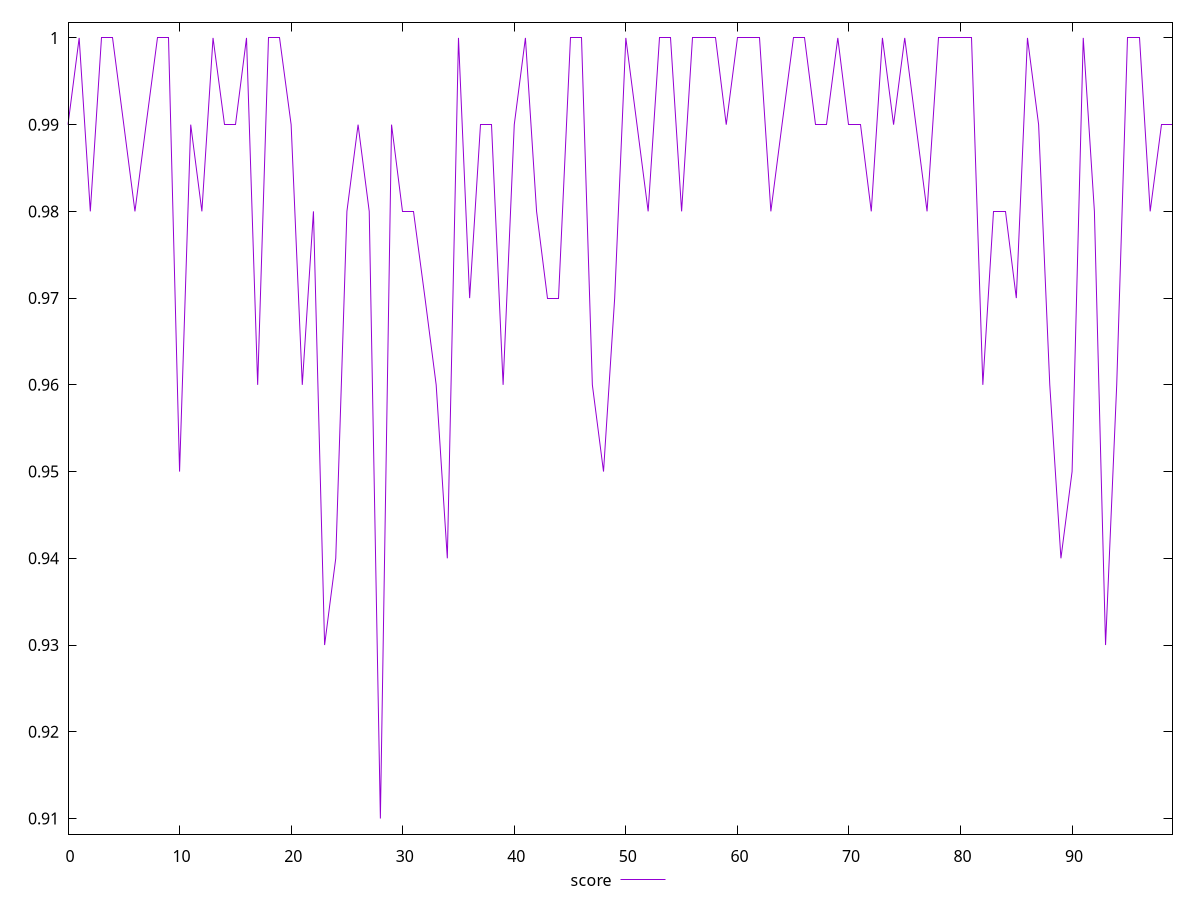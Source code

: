 reset

$score <<EOF
0 0.99
1 1
2 0.98
3 1
4 1
5 0.99
6 0.98
7 0.99
8 1
9 1
10 0.95
11 0.99
12 0.98
13 1
14 0.99
15 0.99
16 1
17 0.96
18 1
19 1
20 0.99
21 0.96
22 0.98
23 0.93
24 0.94
25 0.98
26 0.99
27 0.98
28 0.91
29 0.99
30 0.98
31 0.98
32 0.97
33 0.96
34 0.94
35 1
36 0.97
37 0.99
38 0.99
39 0.96
40 0.99
41 1
42 0.98
43 0.97
44 0.97
45 1
46 1
47 0.96
48 0.95
49 0.97
50 1
51 0.99
52 0.98
53 1
54 1
55 0.98
56 1
57 1
58 1
59 0.99
60 1
61 1
62 1
63 0.98
64 0.99
65 1
66 1
67 0.99
68 0.99
69 1
70 0.99
71 0.99
72 0.98
73 1
74 0.99
75 1
76 0.99
77 0.98
78 1
79 1
80 1
81 1
82 0.96
83 0.98
84 0.98
85 0.97
86 1
87 0.99
88 0.96
89 0.94
90 0.95
91 1
92 0.98
93 0.93
94 0.96
95 1
96 1
97 0.98
98 0.99
99 0.99
EOF

set key outside below
set xrange [0:99]
set yrange [0.9082:1.0018]
set trange [0.9082:1.0018]
set terminal svg size 640, 500 enhanced background rgb 'white'
set output "report_00015_2021-02-09T16-11-33.973Z/bootup-time/samples/pages+cached+noadtech+nomedia/score/values.svg"

plot $score title "score" with line

reset
